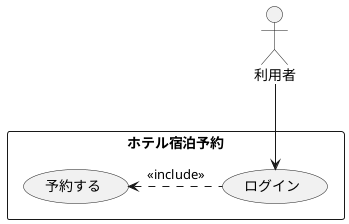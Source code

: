 @startuml ユースケース図
actor 利用者
rectangle ホテル宿泊予約 {
usecase 予約する
usecase ログイン
}
利用者 --> ログイン
予約する <. ログイン : << include >>
@enduml